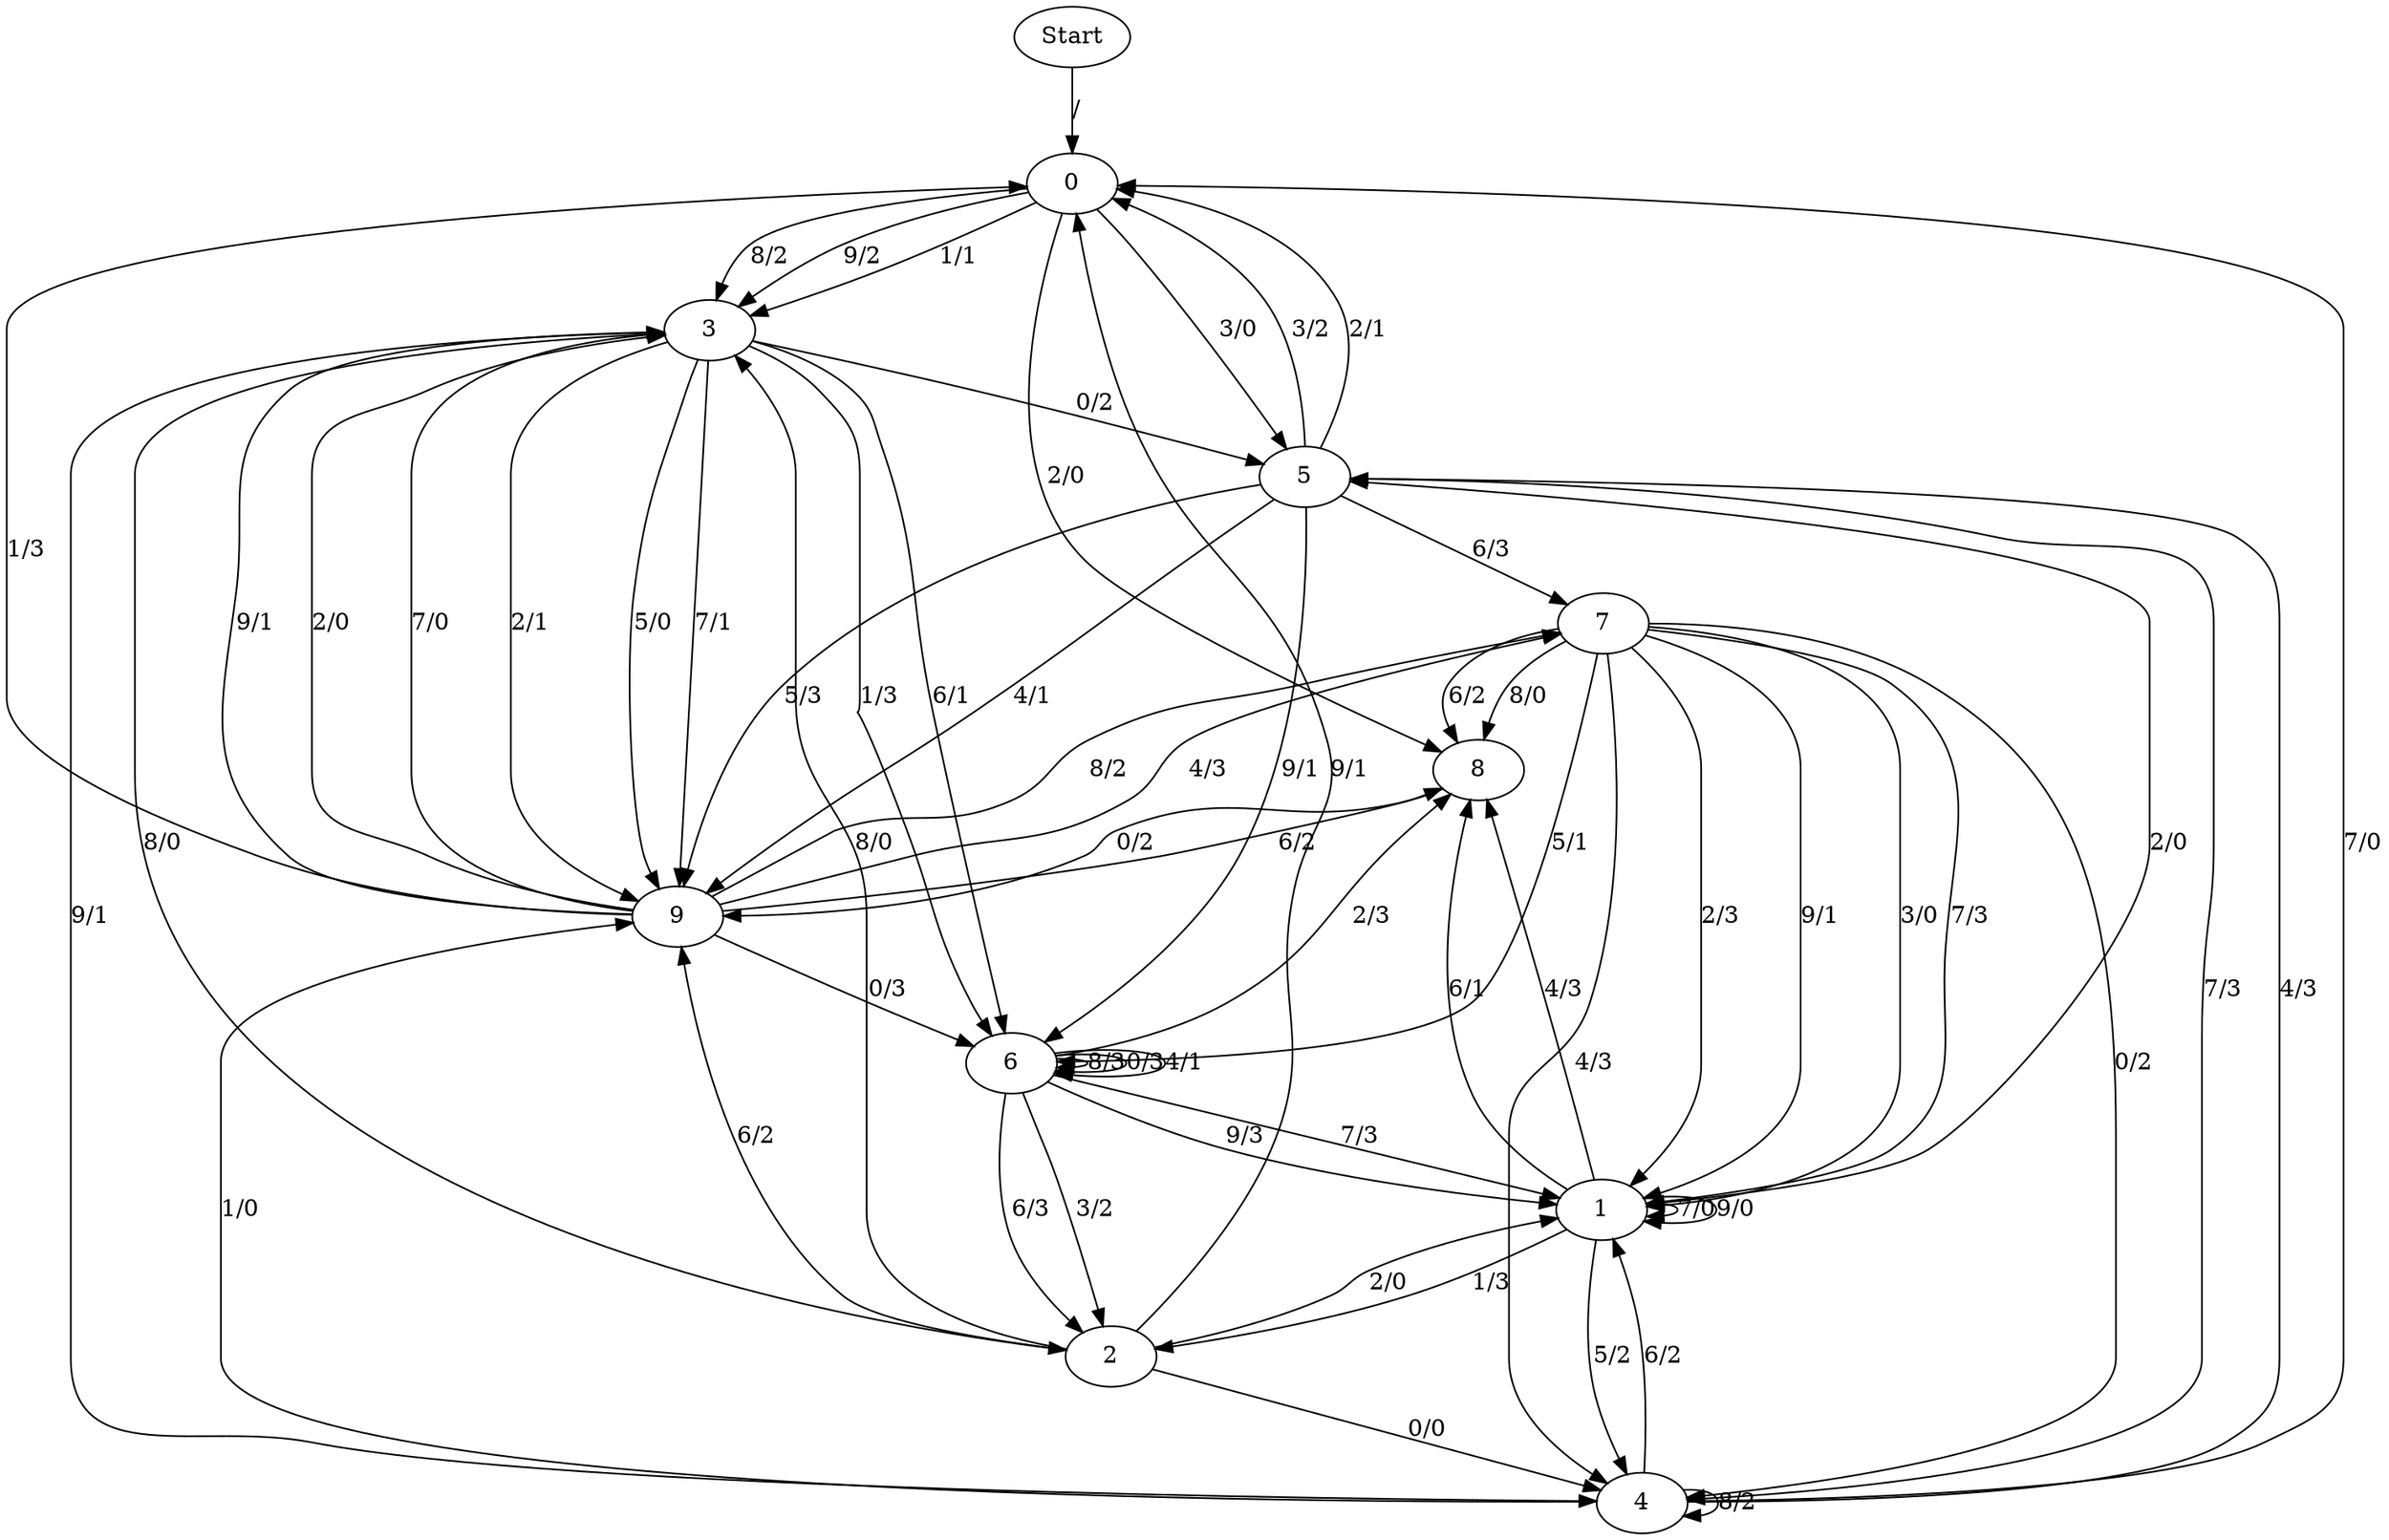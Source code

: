 digraph {
	Start -> 0 [label="/"]
	0 -> 3 [label="9/2"]
	0 -> 3 [label="1/1"]
	0 -> 8 [label="2/0"]
	0 -> 5 [label="3/0"]
	0 -> 3 [label="8/2"]
	2 -> 9 [label="6/2"]
	2 -> 3 [label="8/0"]
	2 -> 0 [label="9/1"]
	2 -> 4 [label="0/0"]
	2 -> 1 [label="2/0"]
	4 -> 1 [label="6/2"]
	4 -> 0 [label="7/0"]
	4 -> 4 [label="8/2"]
	4 -> 9 [label="1/0"]
	4 -> 5 [label="4/3"]
	3 -> 6 [label="1/3"]
	3 -> 9 [label="2/1"]
	3 -> 9 [label="5/0"]
	3 -> 6 [label="6/1"]
	3 -> 9 [label="7/1"]
	3 -> 2 [label="8/0"]
	3 -> 4 [label="9/1"]
	3 -> 5 [label="0/2"]
	9 -> 3 [label="7/0"]
	9 -> 7 [label="8/2"]
	9 -> 3 [label="9/1"]
	9 -> 6 [label="0/3"]
	9 -> 0 [label="1/3"]
	9 -> 3 [label="2/0"]
	9 -> 7 [label="4/3"]
	9 -> 8 [label="6/2"]
	7 -> 8 [label="8/0"]
	7 -> 1 [label="2/3"]
	7 -> 6 [label="5/1"]
	7 -> 1 [label="9/1"]
	7 -> 1 [label="3/0"]
	7 -> 4 [label="0/2"]
	7 -> 8 [label="6/2"]
	7 -> 4 [label="4/3"]
	7 -> 1 [label="7/3"]
	1 -> 4 [label="5/2"]
	1 -> 8 [label="6/1"]
	1 -> 1 [label="7/0"]
	1 -> 1 [label="9/0"]
	1 -> 2 [label="1/3"]
	1 -> 5 [label="2/0"]
	1 -> 8 [label="4/3"]
	5 -> 0 [label="3/2"]
	5 -> 9 [label="4/1"]
	5 -> 9 [label="5/3"]
	5 -> 7 [label="6/3"]
	5 -> 4 [label="7/3"]
	5 -> 6 [label="9/1"]
	5 -> 0 [label="2/1"]
	6 -> 1 [label="7/3"]
	6 -> 6 [label="8/3"]
	6 -> 1 [label="9/3"]
	6 -> 6 [label="0/3"]
	6 -> 8 [label="2/3"]
	6 -> 2 [label="3/2"]
	6 -> 6 [label="4/1"]
	6 -> 2 [label="6/3"]
	8 -> 9 [label="0/2"]
}